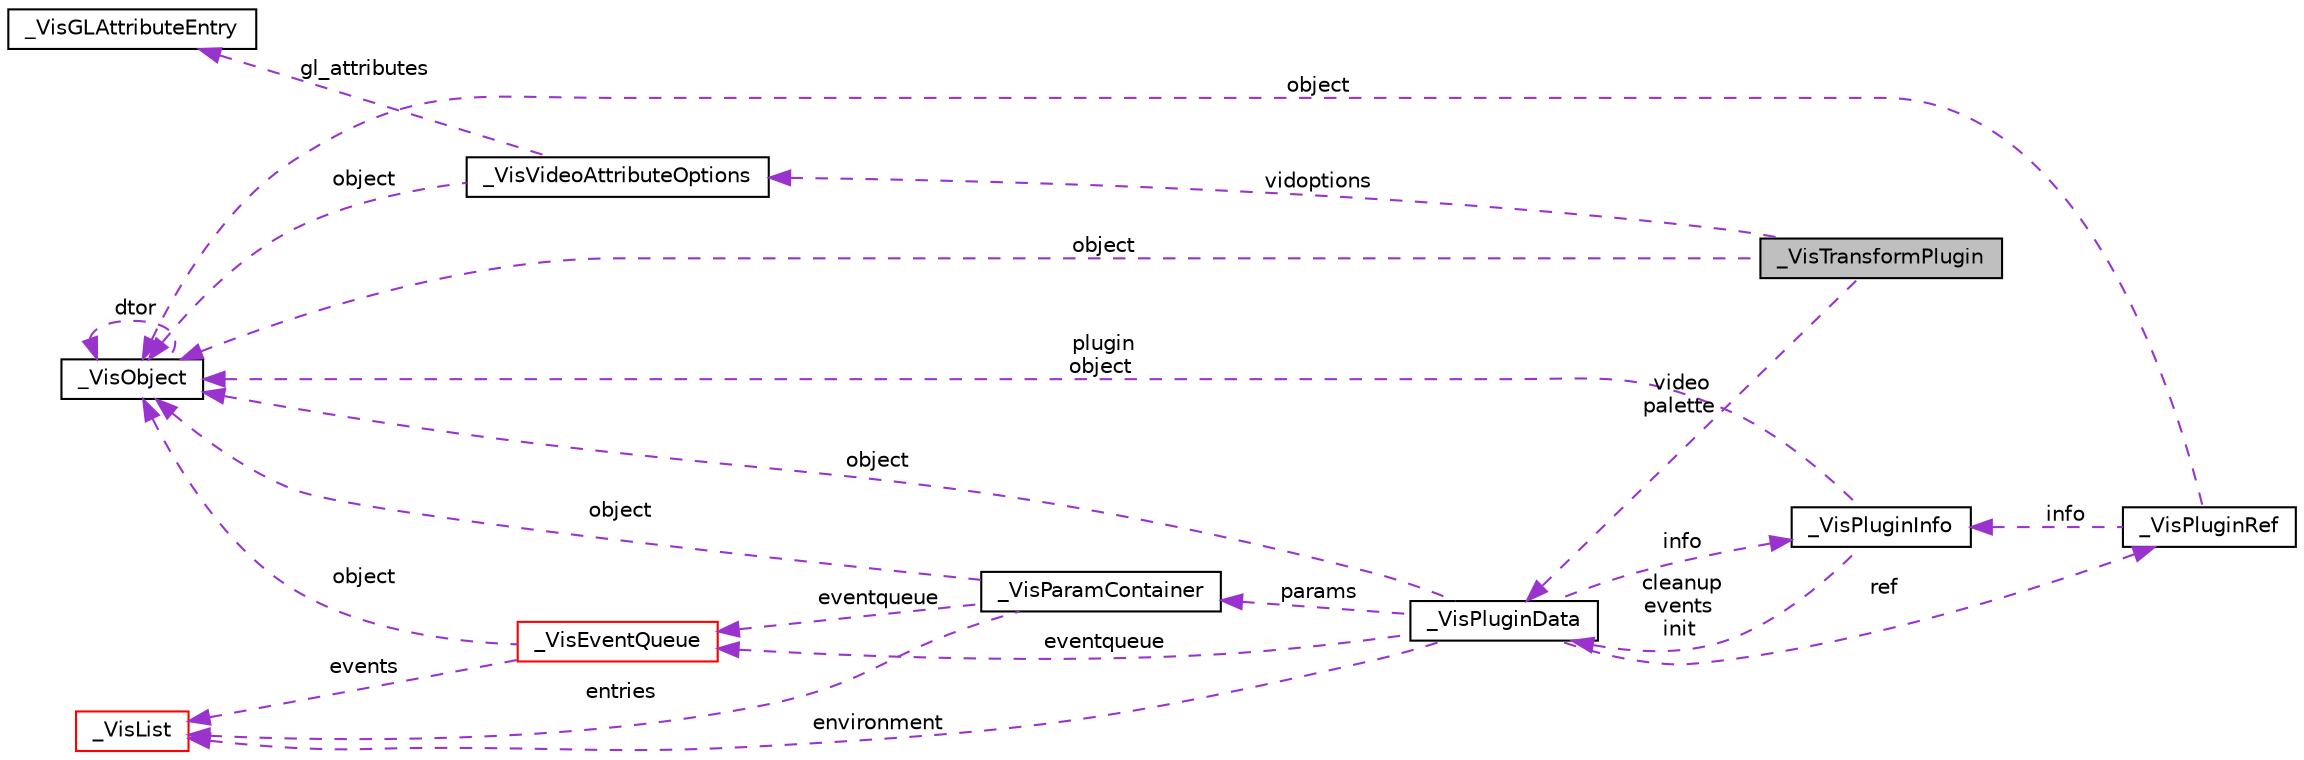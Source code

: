 digraph G
{
  edge [fontname="Helvetica",fontsize="10",labelfontname="Helvetica",labelfontsize="10"];
  node [fontname="Helvetica",fontsize="10",shape=record];
  rankdir="LR";
  Node1 [label="_VisTransformPlugin",height=0.2,width=0.4,color="black", fillcolor="grey75", style="filled" fontcolor="black"];
  Node2 -> Node1 [dir="back",color="darkorchid3",fontsize="10",style="dashed",label=" vidoptions" ,fontname="Helvetica"];
  Node2 [label="_VisVideoAttributeOptions",height=0.2,width=0.4,color="black", fillcolor="white", style="filled",URL="$struct__VisVideoAttributeOptions.html"];
  Node3 -> Node2 [dir="back",color="darkorchid3",fontsize="10",style="dashed",label=" gl_attributes" ,fontname="Helvetica"];
  Node3 [label="_VisGLAttributeEntry",height=0.2,width=0.4,color="black", fillcolor="white", style="filled",URL="$struct__VisGLAttributeEntry.html"];
  Node4 -> Node2 [dir="back",color="darkorchid3",fontsize="10",style="dashed",label=" object" ,fontname="Helvetica"];
  Node4 [label="_VisObject",height=0.2,width=0.4,color="black", fillcolor="white", style="filled",URL="$struct__VisObject.html",tooltip="The VisObject structure contains all the VisObject housekeeping data like refcounting and a pointer t..."];
  Node4 -> Node4 [dir="back",color="darkorchid3",fontsize="10",style="dashed",label=" dtor" ,fontname="Helvetica"];
  Node5 -> Node1 [dir="back",color="darkorchid3",fontsize="10",style="dashed",label=" video\npalette" ,fontname="Helvetica"];
  Node5 [label="_VisPluginData",height=0.2,width=0.4,color="black", fillcolor="white", style="filled",URL="$struct__VisPluginData.html",tooltip="The VisPluginData structure is the main plugin structure, every plugin is encapsulated in this..."];
  Node6 -> Node5 [dir="back",color="darkorchid3",fontsize="10",style="dashed",label=" params" ,fontname="Helvetica"];
  Node6 [label="_VisParamContainer",height=0.2,width=0.4,color="black", fillcolor="white", style="filled",URL="$struct__VisParamContainer.html",tooltip="Parameter container, is the container for a set of parameters."];
  Node7 -> Node6 [dir="back",color="darkorchid3",fontsize="10",style="dashed",label=" eventqueue" ,fontname="Helvetica"];
  Node7 [label="_VisEventQueue",height=0.2,width=0.4,color="red", fillcolor="white", style="filled",URL="$struct__VisEventQueue.html",tooltip="The event queue data structure."];
  Node8 -> Node7 [dir="back",color="darkorchid3",fontsize="10",style="dashed",label=" events" ,fontname="Helvetica"];
  Node8 [label="_VisList",height=0.2,width=0.4,color="red", fillcolor="white", style="filled",URL="$struct__VisList.html",tooltip="The VisList data structure represents a linked list."];
  Node4 -> Node7 [dir="back",color="darkorchid3",fontsize="10",style="dashed",label=" object" ,fontname="Helvetica"];
  Node8 -> Node6 [dir="back",color="darkorchid3",fontsize="10",style="dashed",label=" entries" ,fontname="Helvetica"];
  Node4 -> Node6 [dir="back",color="darkorchid3",fontsize="10",style="dashed",label=" object" ,fontname="Helvetica"];
  Node7 -> Node5 [dir="back",color="darkorchid3",fontsize="10",style="dashed",label=" eventqueue" ,fontname="Helvetica"];
  Node9 -> Node5 [dir="back",color="darkorchid3",fontsize="10",style="dashed",label=" ref" ,fontname="Helvetica"];
  Node9 [label="_VisPluginRef",height=0.2,width=0.4,color="black", fillcolor="white", style="filled",URL="$struct__VisPluginRef.html",tooltip="The VisPluginRef data structure contains information about the plugins and does refcounting."];
  Node4 -> Node9 [dir="back",color="darkorchid3",fontsize="10",style="dashed",label=" object" ,fontname="Helvetica"];
  Node10 -> Node9 [dir="back",color="darkorchid3",fontsize="10",style="dashed",label=" info" ,fontname="Helvetica"];
  Node10 [label="_VisPluginInfo",height=0.2,width=0.4,color="black", fillcolor="white", style="filled",URL="$struct__VisPluginInfo.html",tooltip="The VisPluginInfo data structure contains information about a plugin and is filled within the plugin ..."];
  Node5 -> Node10 [dir="back",color="darkorchid3",fontsize="10",style="dashed",label=" cleanup\nevents\ninit" ,fontname="Helvetica"];
  Node4 -> Node10 [dir="back",color="darkorchid3",fontsize="10",style="dashed",label=" plugin\nobject" ,fontname="Helvetica"];
  Node8 -> Node5 [dir="back",color="darkorchid3",fontsize="10",style="dashed",label=" environment" ,fontname="Helvetica"];
  Node4 -> Node5 [dir="back",color="darkorchid3",fontsize="10",style="dashed",label=" object" ,fontname="Helvetica"];
  Node10 -> Node5 [dir="back",color="darkorchid3",fontsize="10",style="dashed",label=" info" ,fontname="Helvetica"];
  Node4 -> Node1 [dir="back",color="darkorchid3",fontsize="10",style="dashed",label=" object" ,fontname="Helvetica"];
}
